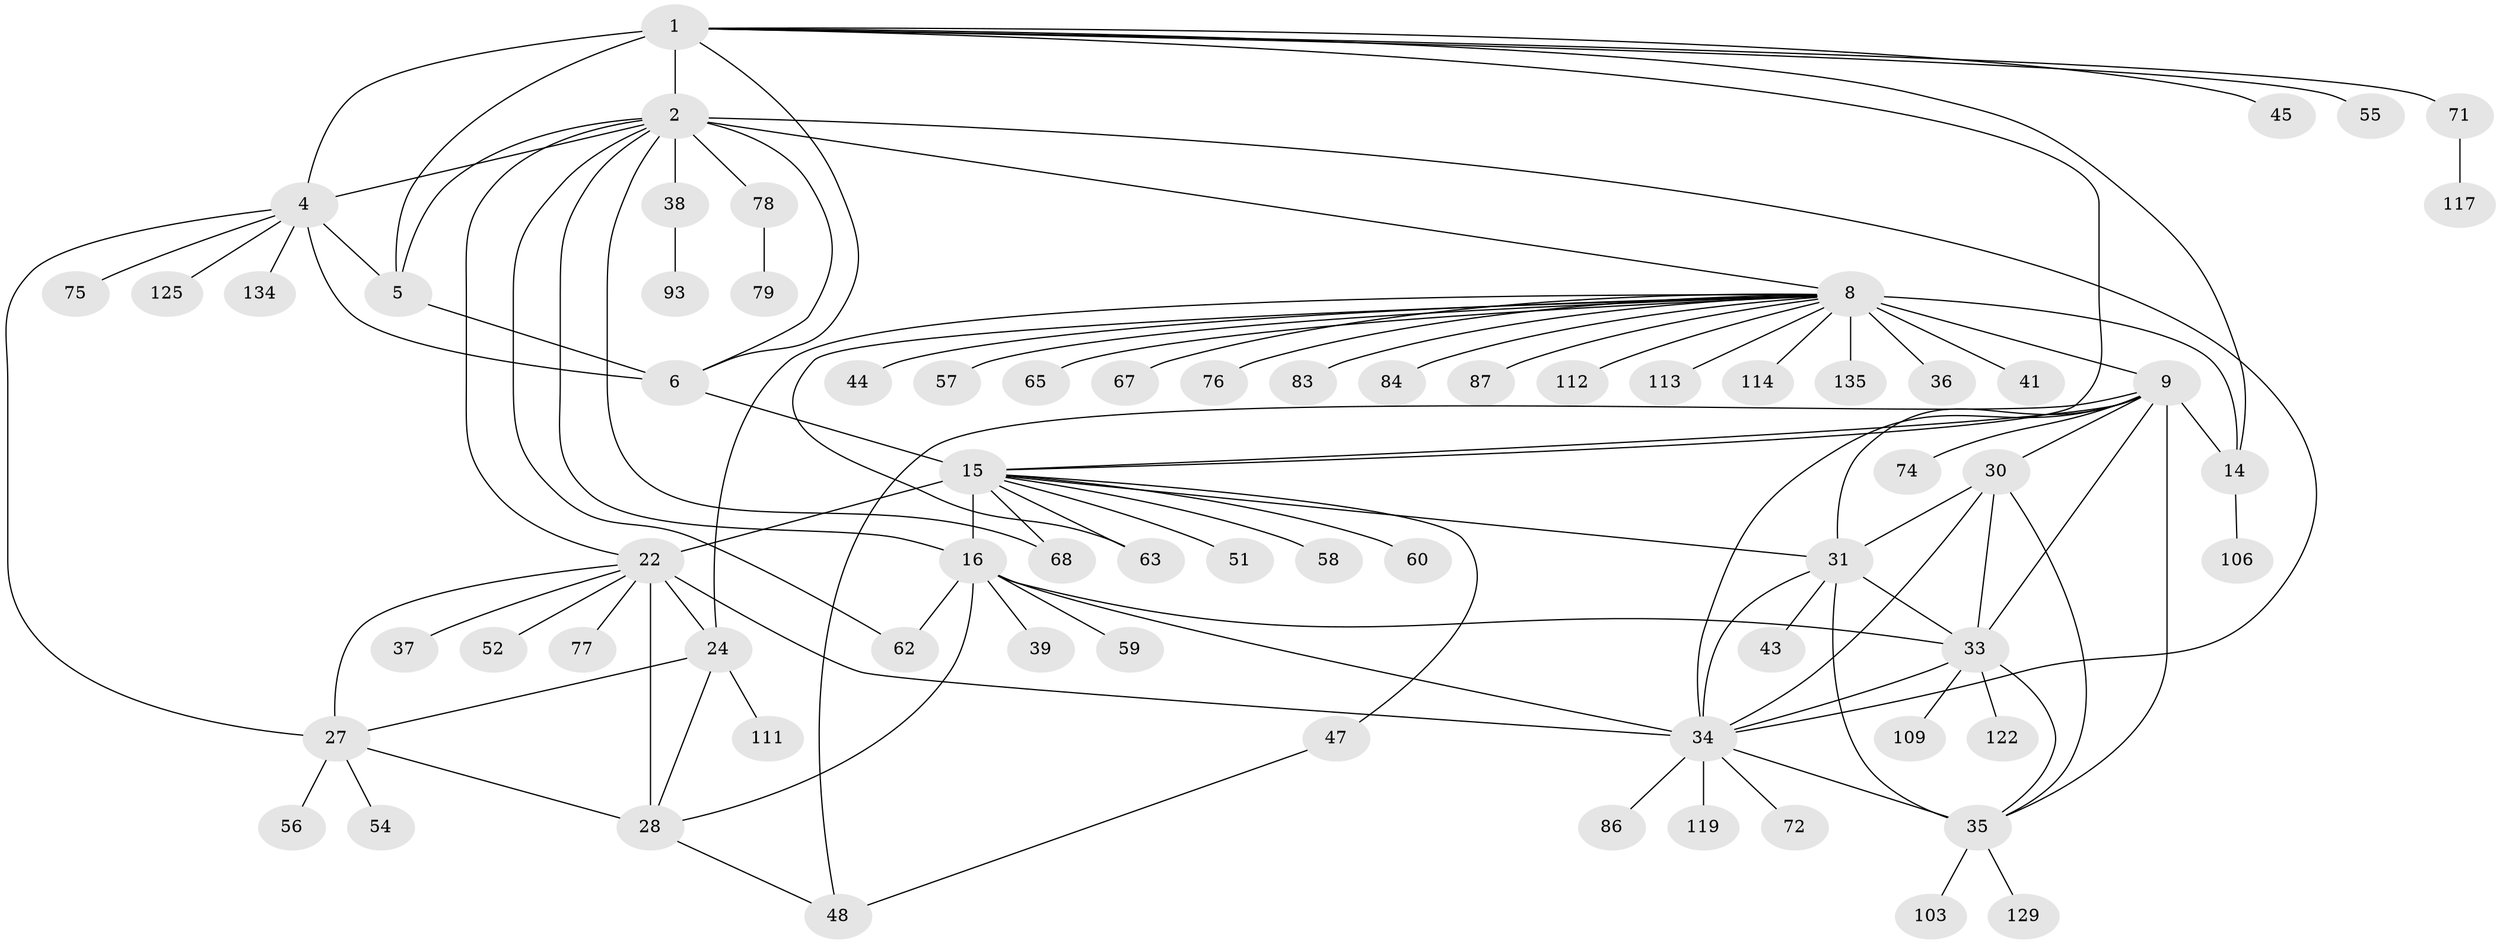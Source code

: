 // original degree distribution, {7: 0.02857142857142857, 13: 0.02857142857142857, 8: 0.03571428571428571, 10: 0.03571428571428571, 6: 0.03571428571428571, 9: 0.04285714285714286, 21: 0.007142857142857143, 11: 0.02142857142857143, 12: 0.014285714285714285, 1: 0.55, 2: 0.17857142857142858, 3: 0.02142857142857143}
// Generated by graph-tools (version 1.1) at 2025/16/03/09/25 04:16:00]
// undirected, 70 vertices, 107 edges
graph export_dot {
graph [start="1"]
  node [color=gray90,style=filled];
  1 [super="+7"];
  2 [super="+3+137"];
  4;
  5;
  6 [super="+89+131+116"];
  8 [super="+10+13+121+49+82"];
  9 [super="+11"];
  14 [super="+50"];
  15 [super="+130+17"];
  16 [super="+70+133+124+91+96+19+18"];
  22 [super="+23"];
  24;
  27 [super="+53+128"];
  28;
  30;
  31 [super="+32"];
  33;
  34;
  35;
  36;
  37;
  38;
  39;
  41;
  43;
  44;
  45;
  47 [super="+94"];
  48 [super="+88"];
  51;
  52;
  54;
  55;
  56;
  57;
  58;
  59;
  60;
  62;
  63;
  65 [super="+73"];
  67;
  68;
  71;
  72;
  74;
  75 [super="+127"];
  76;
  77;
  78;
  79;
  83;
  84;
  86;
  87;
  93;
  103;
  106;
  109;
  111;
  112;
  113;
  114;
  117;
  119;
  122;
  125;
  129;
  134;
  135;
  1 -- 2 [weight=4];
  1 -- 4 [weight=2];
  1 -- 5 [weight=2];
  1 -- 6 [weight=2];
  1 -- 45;
  1 -- 71;
  1 -- 14;
  1 -- 15;
  1 -- 55;
  2 -- 4 [weight=2];
  2 -- 5 [weight=2];
  2 -- 6 [weight=2];
  2 -- 34;
  2 -- 68;
  2 -- 78;
  2 -- 38;
  2 -- 62;
  2 -- 22;
  2 -- 8;
  2 -- 16;
  4 -- 5;
  4 -- 6;
  4 -- 27;
  4 -- 75;
  4 -- 125;
  4 -- 134;
  5 -- 6;
  6 -- 15;
  8 -- 9 [weight=9];
  8 -- 14 [weight=3];
  8 -- 44;
  8 -- 65;
  8 -- 67;
  8 -- 135;
  8 -- 76;
  8 -- 83;
  8 -- 84;
  8 -- 87;
  8 -- 36;
  8 -- 41;
  8 -- 112;
  8 -- 113;
  8 -- 114;
  8 -- 57;
  8 -- 63;
  8 -- 24;
  9 -- 14 [weight=4];
  9 -- 33;
  9 -- 34;
  9 -- 35;
  9 -- 74;
  9 -- 48;
  9 -- 30;
  9 -- 31 [weight=2];
  9 -- 15;
  14 -- 106;
  15 -- 16 [weight=12];
  15 -- 51;
  15 -- 58;
  15 -- 68;
  15 -- 47;
  15 -- 22;
  15 -- 60;
  15 -- 63;
  15 -- 31;
  16 -- 33;
  16 -- 62;
  16 -- 34;
  16 -- 28 [weight=2];
  16 -- 39;
  16 -- 59;
  22 -- 24 [weight=4];
  22 -- 27 [weight=4];
  22 -- 28 [weight=4];
  22 -- 34;
  22 -- 37;
  22 -- 77;
  22 -- 52;
  24 -- 27;
  24 -- 28;
  24 -- 111;
  27 -- 28;
  27 -- 54;
  27 -- 56;
  28 -- 48;
  30 -- 31 [weight=2];
  30 -- 33;
  30 -- 34;
  30 -- 35;
  31 -- 33 [weight=2];
  31 -- 34 [weight=2];
  31 -- 35 [weight=2];
  31 -- 43;
  33 -- 34;
  33 -- 35;
  33 -- 109;
  33 -- 122;
  34 -- 35;
  34 -- 72;
  34 -- 86;
  34 -- 119;
  35 -- 103;
  35 -- 129;
  38 -- 93;
  47 -- 48;
  71 -- 117;
  78 -- 79;
}
